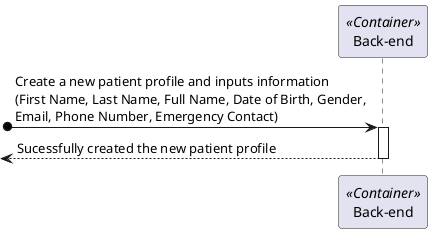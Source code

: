 
```plantuml
@startuml Process_View
participant "Back-end" as BE <<Container>>

[o-> BE: Create a new patient profile and inputs information\n(First Name, Last Name, Full Name, Date of Birth, Gender,\nEmail, Phone Number, Emergency Contact)
activate BE
<-- BE: Sucessfully created the new patient profile
deactivate BE
@enduml
```